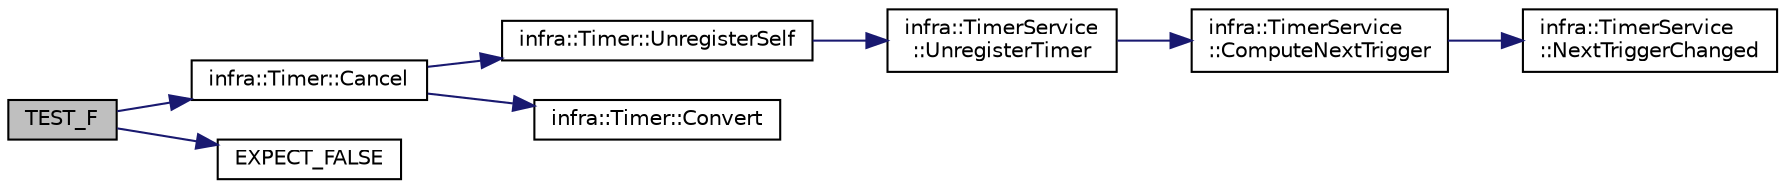 digraph "TEST_F"
{
 // INTERACTIVE_SVG=YES
  edge [fontname="Helvetica",fontsize="10",labelfontname="Helvetica",labelfontsize="10"];
  node [fontname="Helvetica",fontsize="10",shape=record];
  rankdir="LR";
  Node81 [label="TEST_F",height=0.2,width=0.4,color="black", fillcolor="grey75", style="filled", fontcolor="black"];
  Node81 -> Node82 [color="midnightblue",fontsize="10",style="solid",fontname="Helvetica"];
  Node82 [label="infra::Timer::Cancel",height=0.2,width=0.4,color="black", fillcolor="white", style="filled",URL="$d5/da5/classinfra_1_1_timer.html#abf5658fb078dc1dad0705a7791f7b84c"];
  Node82 -> Node83 [color="midnightblue",fontsize="10",style="solid",fontname="Helvetica"];
  Node83 [label="infra::Timer::UnregisterSelf",height=0.2,width=0.4,color="black", fillcolor="white", style="filled",URL="$d5/da5/classinfra_1_1_timer.html#a2b0bc71ca10c69d01f4965c576af73fd"];
  Node83 -> Node84 [color="midnightblue",fontsize="10",style="solid",fontname="Helvetica"];
  Node84 [label="infra::TimerService\l::UnregisterTimer",height=0.2,width=0.4,color="black", fillcolor="white", style="filled",URL="$da/def/classinfra_1_1_timer_service.html#a51f86cbeef8dc4866c087b68c24635d8"];
  Node84 -> Node85 [color="midnightblue",fontsize="10",style="solid",fontname="Helvetica"];
  Node85 [label="infra::TimerService\l::ComputeNextTrigger",height=0.2,width=0.4,color="black", fillcolor="white", style="filled",URL="$da/def/classinfra_1_1_timer_service.html#afb8a6ef3ee5ba728f1a8f232514bad8c"];
  Node85 -> Node86 [color="midnightblue",fontsize="10",style="solid",fontname="Helvetica"];
  Node86 [label="infra::TimerService\l::NextTriggerChanged",height=0.2,width=0.4,color="black", fillcolor="white", style="filled",URL="$da/def/classinfra_1_1_timer_service.html#a6ae66196dc18d8b383ba5e0f0b6f22fa"];
  Node82 -> Node87 [color="midnightblue",fontsize="10",style="solid",fontname="Helvetica"];
  Node87 [label="infra::Timer::Convert",height=0.2,width=0.4,color="black", fillcolor="white", style="filled",URL="$d5/da5/classinfra_1_1_timer.html#a11b396e8d4300da06b8ce83624991b73"];
  Node81 -> Node88 [color="midnightblue",fontsize="10",style="solid",fontname="Helvetica"];
  Node88 [label="EXPECT_FALSE",height=0.2,width=0.4,color="black", fillcolor="white", style="filled",URL="$d6/def/_test_json_8cpp.html#ac7ef10ed7113236e5f3dfce13707224e"];
}
